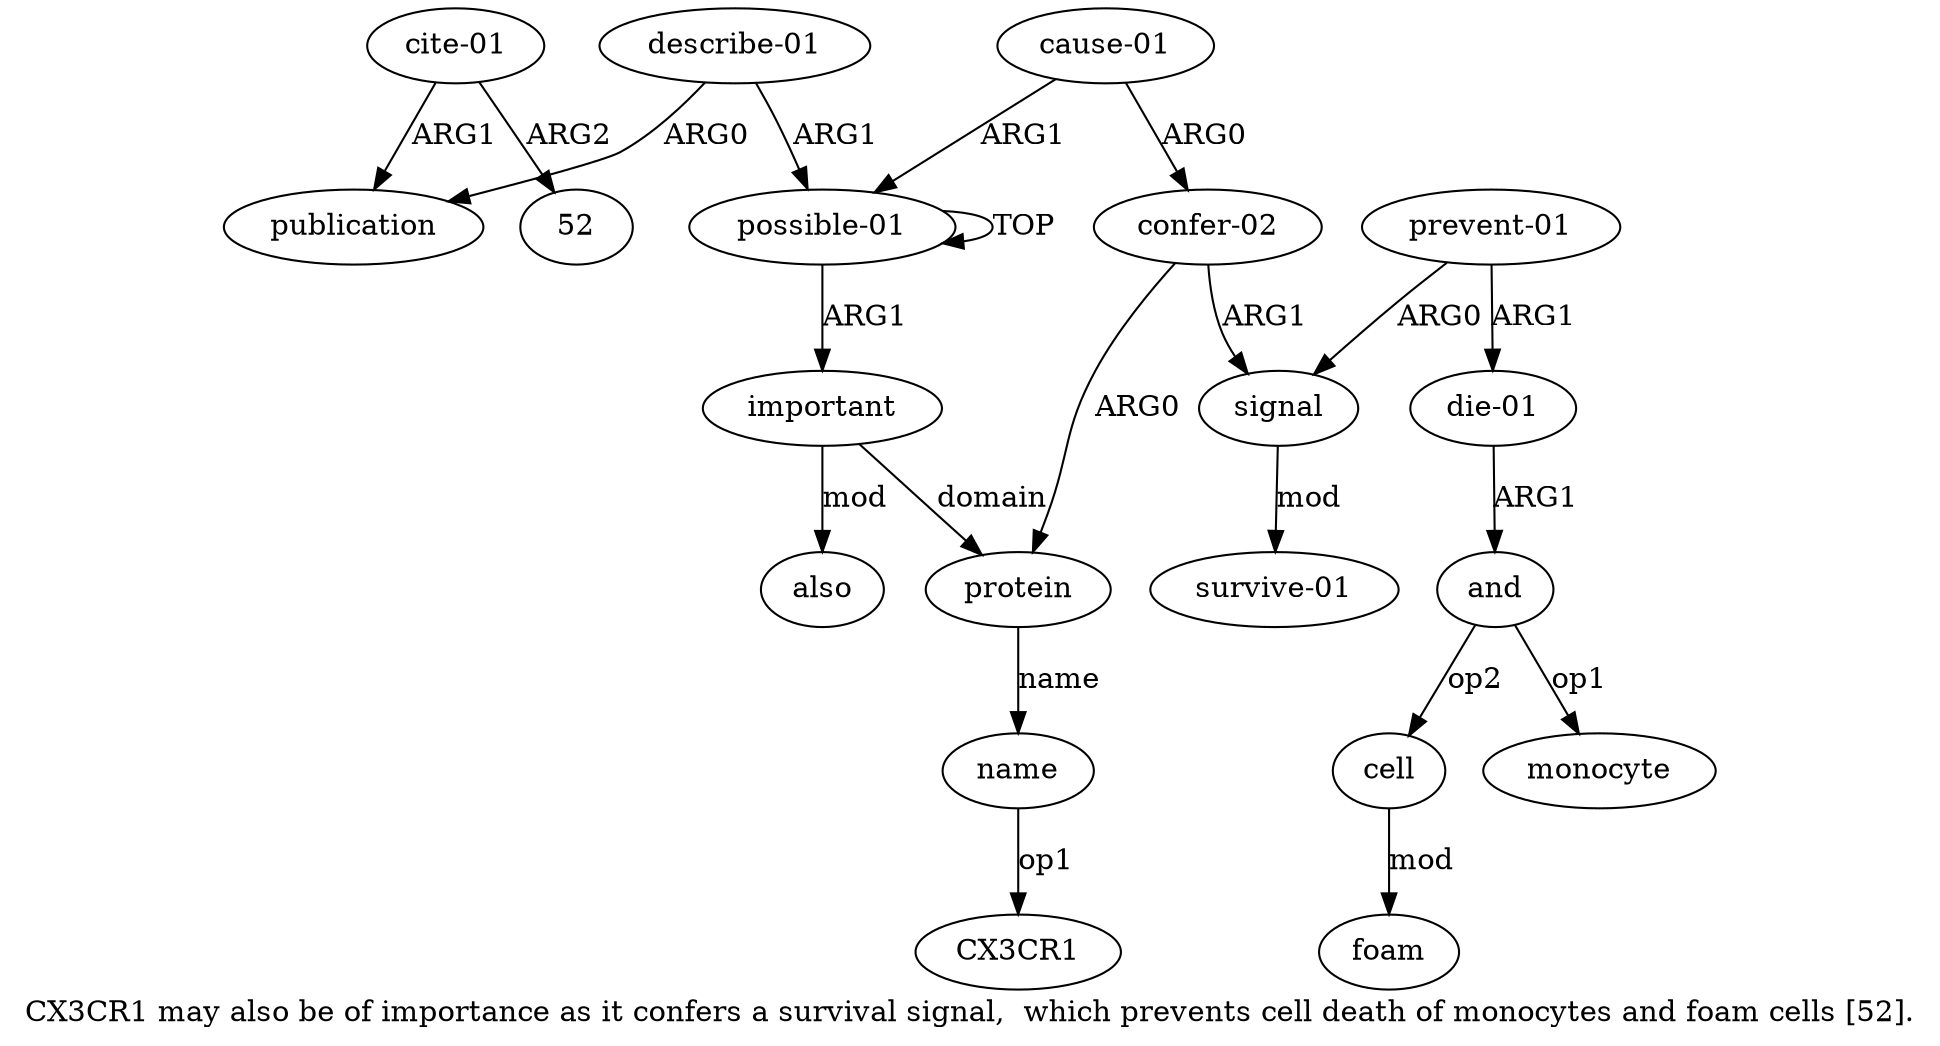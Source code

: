 digraph  {
	graph [label="CX3CR1 may also be of importance as it confers a survival signal,  which prevents cell death of monocytes and foam cells [52]."];
	node [label="\N"];
	a15	 [color=black,
		gold_ind=15,
		gold_label="describe-01",
		label="describe-01",
		test_ind=15,
		test_label="describe-01"];
	a16	 [color=black,
		gold_ind=16,
		gold_label=publication,
		label=publication,
		test_ind=16,
		test_label=publication];
	a15 -> a16 [key=0,
	color=black,
	gold_label=ARG0,
	label=ARG0,
	test_label=ARG0];
a0 [color=black,
	gold_ind=0,
	gold_label="possible-01",
	label="possible-01",
	test_ind=0,
	test_label="possible-01"];
a15 -> a0 [key=0,
color=black,
gold_label=ARG1,
label=ARG1,
test_label=ARG1];
a14 [color=black,
gold_ind=14,
gold_label=foam,
label=foam,
test_ind=14,
test_label=foam];
a17 [color=black,
gold_ind=17,
gold_label="cite-01",
label="cite-01",
test_ind=17,
test_label="cite-01"];
a17 -> a16 [key=0,
color=black,
gold_label=ARG1,
label=ARG1,
test_label=ARG1];
"a17 52" [color=black,
gold_ind=-1,
gold_label=52,
label=52,
test_ind=-1,
test_label=52];
a17 -> "a17 52" [key=0,
color=black,
gold_label=ARG2,
label=ARG2,
test_label=ARG2];
a11 [color=black,
gold_ind=11,
gold_label=and,
label=and,
test_ind=11,
test_label=and];
a13 [color=black,
gold_ind=13,
gold_label=cell,
label=cell,
test_ind=13,
test_label=cell];
a11 -> a13 [key=0,
color=black,
gold_label=op2,
label=op2,
test_label=op2];
a12 [color=black,
gold_ind=12,
gold_label=monocyte,
label=monocyte,
test_ind=12,
test_label=monocyte];
a11 -> a12 [key=0,
color=black,
gold_label=op1,
label=op1,
test_label=op1];
a10 [color=black,
gold_ind=10,
gold_label="die-01",
label="die-01",
test_ind=10,
test_label="die-01"];
a10 -> a11 [key=0,
color=black,
gold_label=ARG1,
label=ARG1,
test_label=ARG1];
a13 -> a14 [key=0,
color=black,
gold_label=mod,
label=mod,
test_label=mod];
"a3 CX3CR1" [color=black,
gold_ind=-1,
gold_label=CX3CR1,
label=CX3CR1,
test_ind=-1,
test_label=CX3CR1];
a1 [color=black,
gold_ind=1,
gold_label=important,
label=important,
test_ind=1,
test_label=important];
a2 [color=black,
gold_ind=2,
gold_label=protein,
label=protein,
test_ind=2,
test_label=protein];
a1 -> a2 [key=0,
color=black,
gold_label=domain,
label=domain,
test_label=domain];
a4 [color=black,
gold_ind=4,
gold_label=also,
label=also,
test_ind=4,
test_label=also];
a1 -> a4 [key=0,
color=black,
gold_label=mod,
label=mod,
test_label=mod];
a0 -> a1 [key=0,
color=black,
gold_label=ARG1,
label=ARG1,
test_label=ARG1];
a0 -> a0 [key=0,
color=black,
gold_label=TOP,
label=TOP,
test_label=TOP];
a3 [color=black,
gold_ind=3,
gold_label=name,
label=name,
test_ind=3,
test_label=name];
a3 -> "a3 CX3CR1" [key=0,
color=black,
gold_label=op1,
label=op1,
test_label=op1];
a2 -> a3 [key=0,
color=black,
gold_label=name,
label=name,
test_label=name];
a5 [color=black,
gold_ind=5,
gold_label="cause-01",
label="cause-01",
test_ind=5,
test_label="cause-01"];
a5 -> a0 [key=0,
color=black,
gold_label=ARG1,
label=ARG1,
test_label=ARG1];
a6 [color=black,
gold_ind=6,
gold_label="confer-02",
label="confer-02",
test_ind=6,
test_label="confer-02"];
a5 -> a6 [key=0,
color=black,
gold_label=ARG0,
label=ARG0,
test_label=ARG0];
a7 [color=black,
gold_ind=7,
gold_label=signal,
label=signal,
test_ind=7,
test_label=signal];
a8 [color=black,
gold_ind=8,
gold_label="survive-01",
label="survive-01",
test_ind=8,
test_label="survive-01"];
a7 -> a8 [key=0,
color=black,
gold_label=mod,
label=mod,
test_label=mod];
a6 -> a2 [key=0,
color=black,
gold_label=ARG0,
label=ARG0,
test_label=ARG0];
a6 -> a7 [key=0,
color=black,
gold_label=ARG1,
label=ARG1,
test_label=ARG1];
a9 [color=black,
gold_ind=9,
gold_label="prevent-01",
label="prevent-01",
test_ind=9,
test_label="prevent-01"];
a9 -> a10 [key=0,
color=black,
gold_label=ARG1,
label=ARG1,
test_label=ARG1];
a9 -> a7 [key=0,
color=black,
gold_label=ARG0,
label=ARG0,
test_label=ARG0];
}
